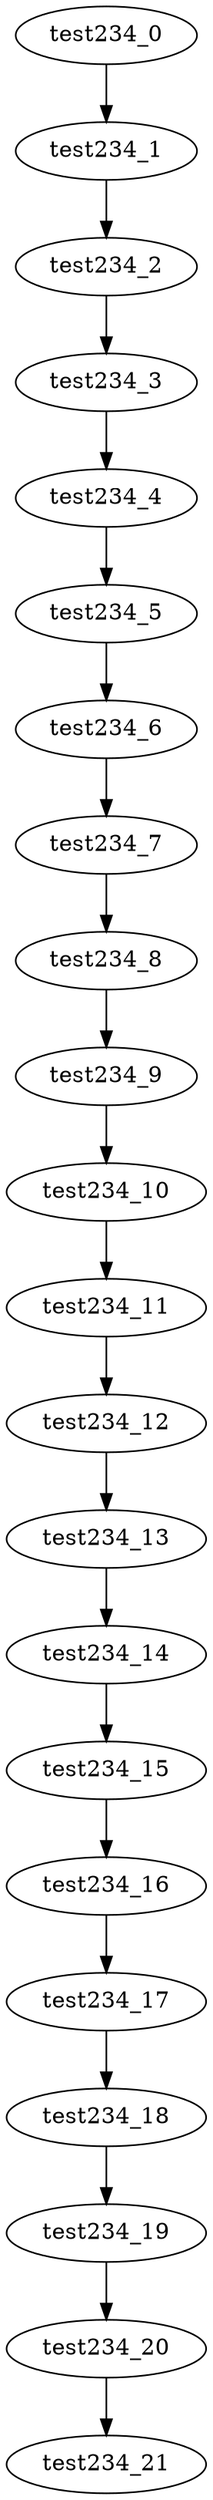 digraph G {
test234_0->test234_1;
test234_1->test234_2;
test234_2->test234_3;
test234_3->test234_4;
test234_4->test234_5;
test234_5->test234_6;
test234_6->test234_7;
test234_7->test234_8;
test234_8->test234_9;
test234_9->test234_10;
test234_10->test234_11;
test234_11->test234_12;
test234_12->test234_13;
test234_13->test234_14;
test234_14->test234_15;
test234_15->test234_16;
test234_16->test234_17;
test234_17->test234_18;
test234_18->test234_19;
test234_19->test234_20;
test234_20->test234_21;

}
